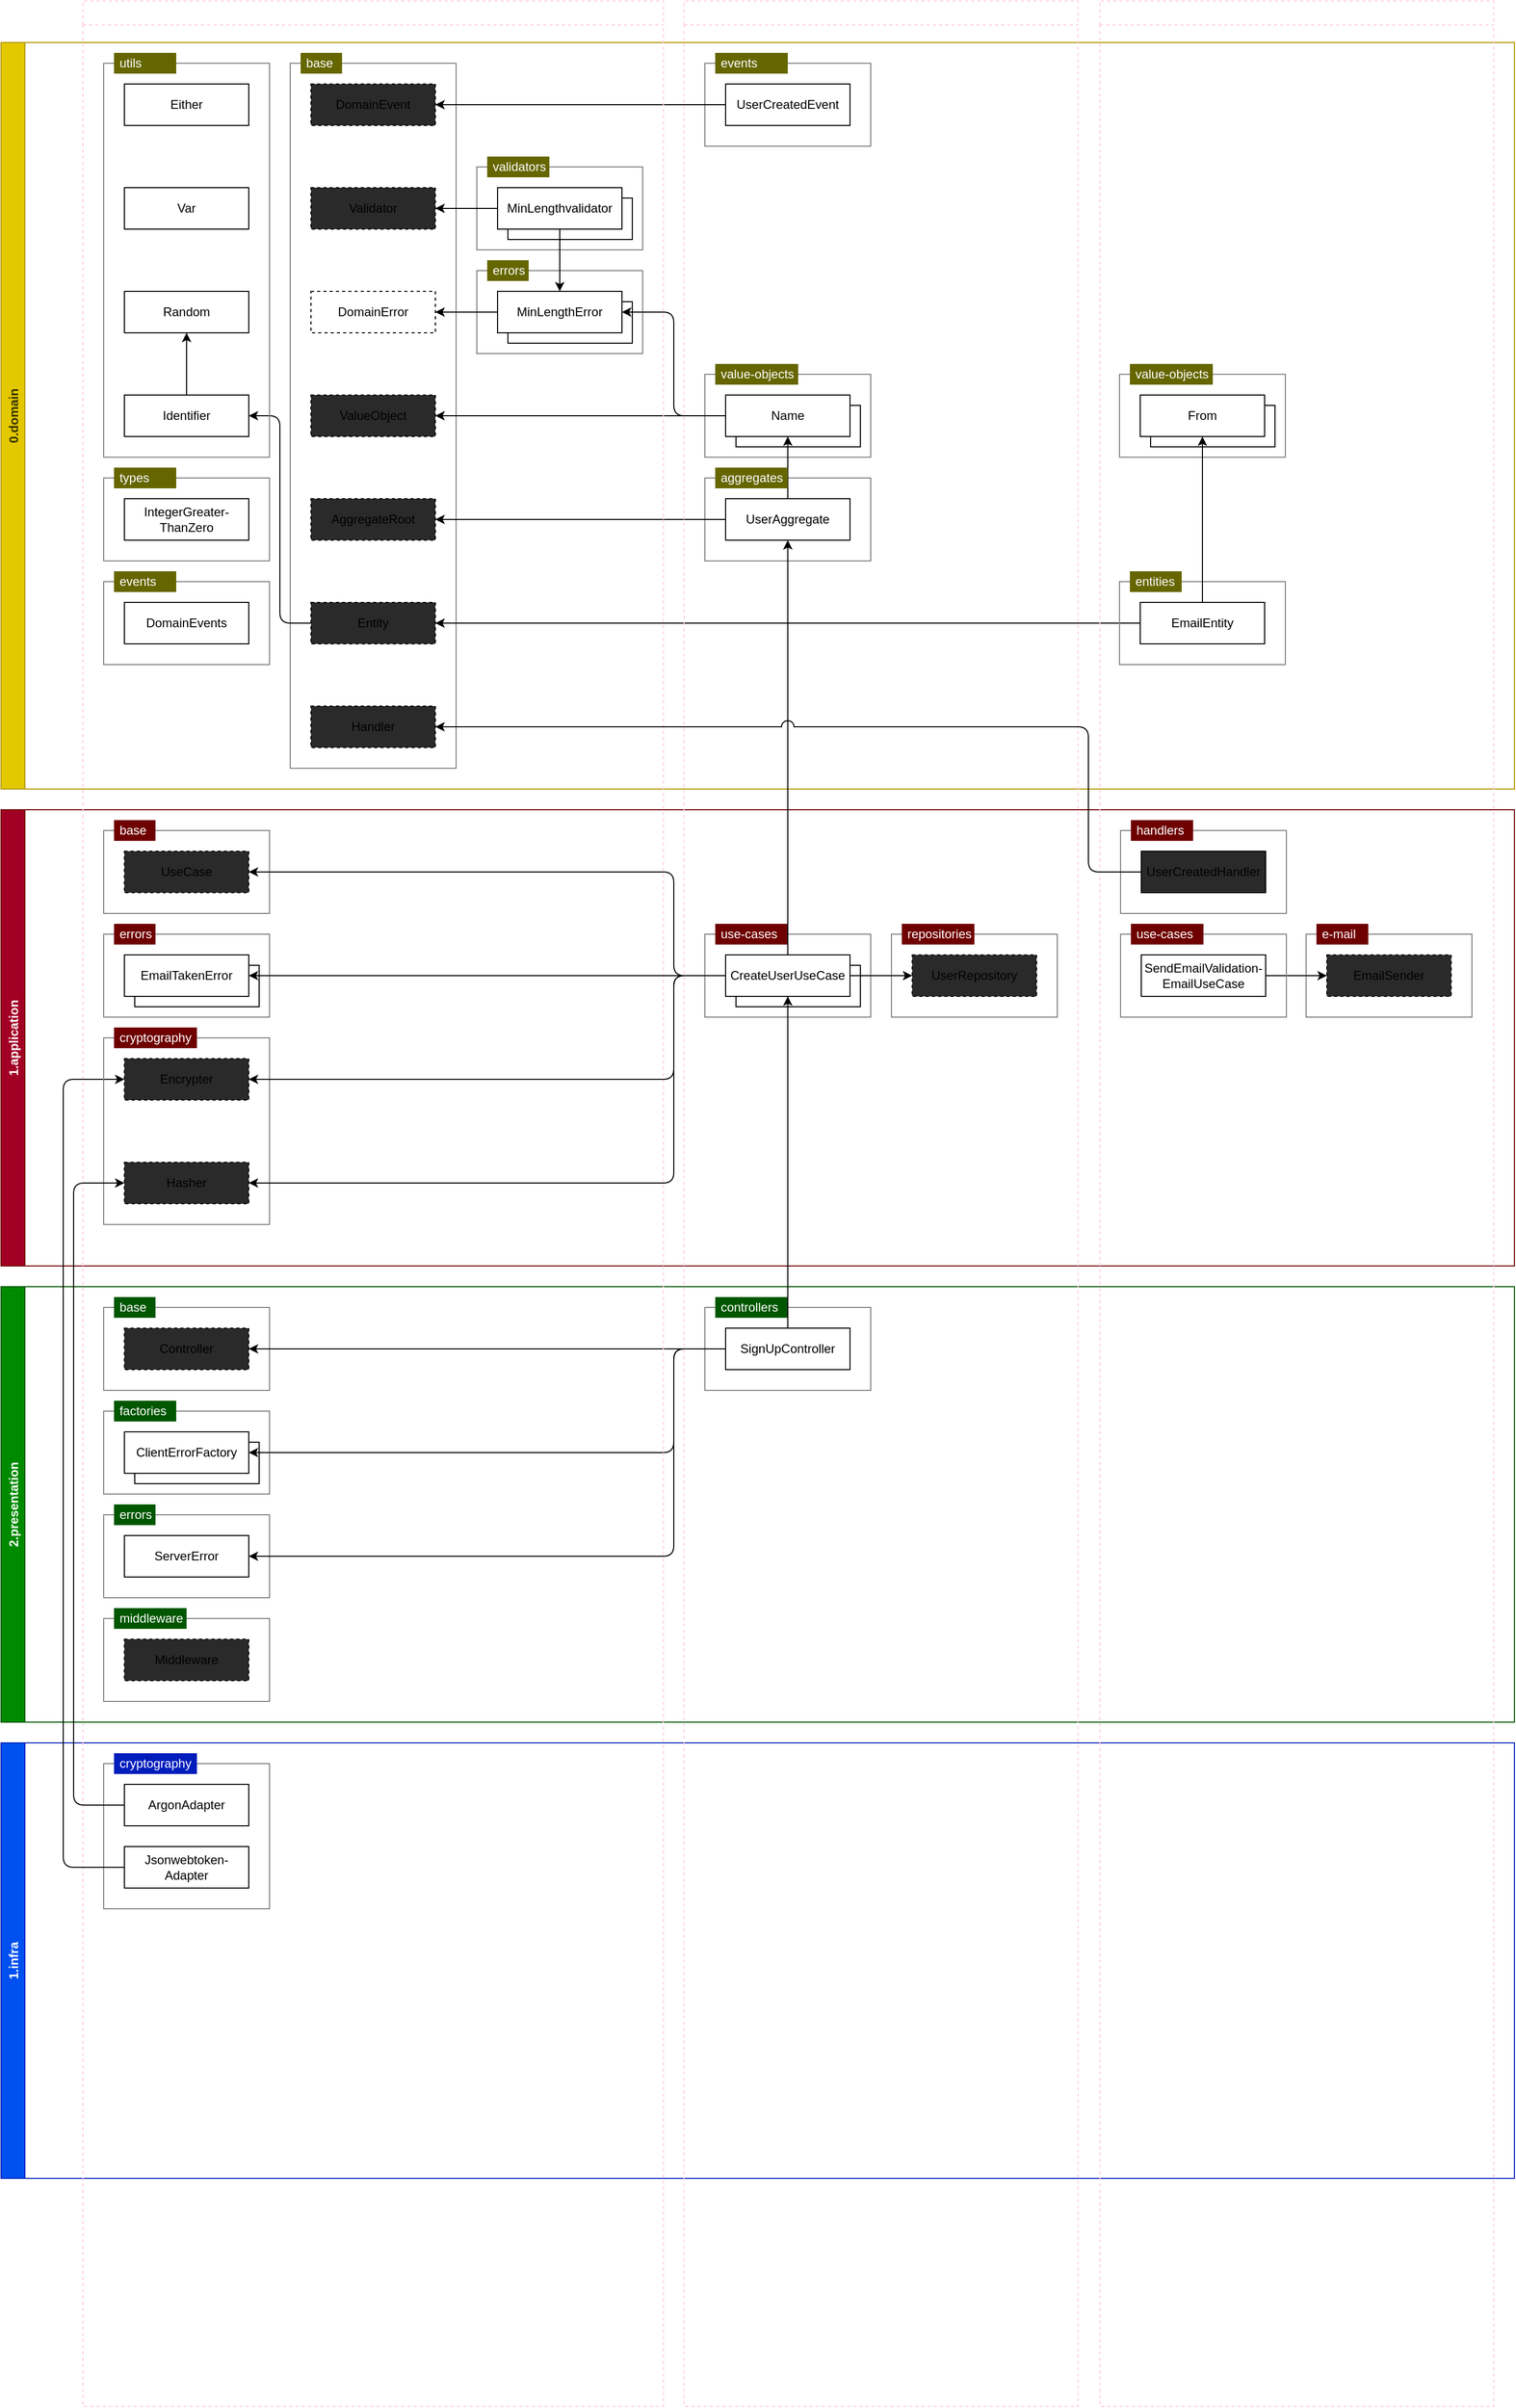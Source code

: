 <mxfile>
    <diagram id="HraTxuLS_xrz_CCDhDff" name="Page-1">
        <mxGraphModel dx="2052" dy="949" grid="1" gridSize="10" guides="1" tooltips="1" connect="1" arrows="1" fold="1" page="0" pageScale="1" pageWidth="827" pageHeight="1169" math="0" shadow="0">
            <root>
                <mxCell id="0"/>
                <mxCell id="1" parent="0"/>
                <mxCell id="596" value="1.infra" style="swimlane;horizontal=0;strokeColor=#001DBC;fillColor=#0050ef;fontColor=#ffffff;swimlaneFillColor=none;" vertex="1" parent="1">
                    <mxGeometry x="40" y="2440" width="1460" height="420" as="geometry">
                        <mxRectangle x="80" y="1440" width="30" height="80" as="alternateBounds"/>
                    </mxGeometry>
                </mxCell>
                <mxCell id="441" value="1.application" style="swimlane;horizontal=0;strokeColor=#6F0000;fillColor=#a20025;fontColor=#ffffff;swimlaneFillColor=none;" vertex="1" parent="1">
                    <mxGeometry x="40" y="1540" width="1460" height="440" as="geometry">
                        <mxRectangle x="40" y="1540" width="30" height="80" as="alternateBounds"/>
                    </mxGeometry>
                </mxCell>
                <mxCell id="509" value="" style="rounded=0;whiteSpace=wrap;html=1;fillColor=none;strokeColor=#808080;" vertex="1" parent="441">
                    <mxGeometry x="679" y="120" width="160" height="80" as="geometry"/>
                </mxCell>
                <mxCell id="492" value="" style="rounded=0;whiteSpace=wrap;html=1;fillColor=none;strokeColor=#808080;" vertex="1" parent="441">
                    <mxGeometry x="99" y="20" width="160" height="80" as="geometry"/>
                </mxCell>
                <mxCell id="493" value="UseCase" style="rounded=0;whiteSpace=wrap;html=1;dashed=1;strokeColor=default;strokeWidth=1;fillColor=#2a2a2a;" vertex="1" parent="441">
                    <mxGeometry x="119" y="40" width="120" height="40" as="geometry"/>
                </mxCell>
                <mxCell id="494" value="&amp;nbsp;base" style="text;html=1;strokeColor=none;fillColor=#6F0000;align=left;verticalAlign=middle;whiteSpace=wrap;rounded=0;fontColor=#FFFFFF;" vertex="1" parent="441">
                    <mxGeometry x="109" y="10" width="40" height="20" as="geometry"/>
                </mxCell>
                <mxCell id="503" value="" style="rounded=0;whiteSpace=wrap;html=1;fillColor=none;strokeColor=#808080;" vertex="1" parent="441">
                    <mxGeometry x="859" y="120" width="160" height="80" as="geometry"/>
                </mxCell>
                <mxCell id="504" value="UserRepository" style="rounded=0;whiteSpace=wrap;html=1;dashed=1;strokeColor=default;strokeWidth=1;fillColor=#2a2a2a;" vertex="1" parent="441">
                    <mxGeometry x="879" y="140" width="120" height="40" as="geometry"/>
                </mxCell>
                <mxCell id="505" value="&amp;nbsp;repositories" style="text;html=1;strokeColor=none;fillColor=#6F0000;align=left;verticalAlign=middle;whiteSpace=wrap;rounded=0;fontColor=#FFFFFF;" vertex="1" parent="441">
                    <mxGeometry x="869" y="110" width="70" height="20" as="geometry"/>
                </mxCell>
                <mxCell id="506" value="" style="rounded=0;whiteSpace=wrap;html=1;" vertex="1" parent="441">
                    <mxGeometry x="709" y="150" width="120" height="40" as="geometry"/>
                </mxCell>
                <mxCell id="515" style="edgeStyle=orthogonalEdgeStyle;html=1;entryX=1;entryY=0.5;entryDx=0;entryDy=0;" edge="1" parent="441" source="507" target="493">
                    <mxGeometry relative="1" as="geometry">
                        <Array as="points">
                            <mxPoint x="649" y="160"/>
                            <mxPoint x="649" y="60"/>
                        </Array>
                    </mxGeometry>
                </mxCell>
                <mxCell id="507" value="CreateUserUseCase" style="rounded=0;whiteSpace=wrap;html=1;" vertex="1" parent="441">
                    <mxGeometry x="699" y="140" width="120" height="40" as="geometry"/>
                </mxCell>
                <mxCell id="508" value="&amp;nbsp;use-cases" style="text;html=1;strokeColor=none;fillColor=#6F0000;align=left;verticalAlign=middle;whiteSpace=wrap;rounded=0;fontColor=#FFFFFF;" vertex="1" parent="441">
                    <mxGeometry x="689" y="110" width="70" height="20" as="geometry"/>
                </mxCell>
                <mxCell id="514" style="edgeStyle=orthogonalEdgeStyle;html=1;exitX=1;exitY=0.5;exitDx=0;exitDy=0;" edge="1" parent="441" source="507" target="504">
                    <mxGeometry relative="1" as="geometry"/>
                </mxCell>
                <mxCell id="565" value="" style="rounded=0;whiteSpace=wrap;html=1;fillColor=none;strokeColor=#808080;" vertex="1" parent="441">
                    <mxGeometry x="1259" y="120" width="160" height="80" as="geometry"/>
                </mxCell>
                <mxCell id="566" value="EmailSender" style="rounded=0;whiteSpace=wrap;html=1;dashed=1;strokeColor=default;strokeWidth=1;fillColor=#2a2a2a;" vertex="1" parent="441">
                    <mxGeometry x="1279" y="140" width="120" height="40" as="geometry"/>
                </mxCell>
                <mxCell id="567" value="&amp;nbsp;e-mail" style="text;html=1;strokeColor=none;fillColor=#6F0000;align=left;verticalAlign=middle;whiteSpace=wrap;rounded=0;fontColor=#FFFFFF;" vertex="1" parent="441">
                    <mxGeometry x="1269" y="110" width="50" height="20" as="geometry"/>
                </mxCell>
                <mxCell id="374" value="0.domain" style="swimlane;horizontal=0;strokeColor=#B09500;fillColor=#E3C800;fontColor=#333300;swimlaneFillColor=none;" parent="1" vertex="1">
                    <mxGeometry x="40" y="800" width="1460" height="720" as="geometry">
                        <mxRectangle x="40" y="800" width="30" height="80" as="alternateBounds"/>
                    </mxGeometry>
                </mxCell>
                <mxCell id="406" value="" style="rounded=0;whiteSpace=wrap;html=1;fillColor=none;strokeColor=#808080;" parent="374" vertex="1">
                    <mxGeometry x="679" y="320" width="160" height="80" as="geometry"/>
                </mxCell>
                <mxCell id="389" value="" style="rounded=0;whiteSpace=wrap;html=1;fillColor=none;strokeColor=#808080;" parent="374" vertex="1">
                    <mxGeometry x="459" y="220" width="160" height="80" as="geometry"/>
                </mxCell>
                <mxCell id="437" value="" style="rounded=0;whiteSpace=wrap;html=1;" parent="374" vertex="1">
                    <mxGeometry x="489" y="250" width="120" height="40" as="geometry"/>
                </mxCell>
                <mxCell id="387" value="" style="rounded=0;whiteSpace=wrap;html=1;fillColor=none;strokeColor=#808080;" parent="374" vertex="1">
                    <mxGeometry x="459" y="120" width="160" height="80" as="geometry"/>
                </mxCell>
                <mxCell id="438" value="" style="rounded=0;whiteSpace=wrap;html=1;" parent="374" vertex="1">
                    <mxGeometry x="489" y="150" width="120" height="40" as="geometry"/>
                </mxCell>
                <mxCell id="436" value="" style="rounded=0;whiteSpace=wrap;html=1;" parent="374" vertex="1">
                    <mxGeometry x="709" y="350" width="120" height="40" as="geometry"/>
                </mxCell>
                <mxCell id="379" value="" style="rounded=0;whiteSpace=wrap;html=1;fillColor=none;strokeColor=#808080;" parent="374" vertex="1">
                    <mxGeometry x="279" y="20" width="160" height="680" as="geometry"/>
                </mxCell>
                <mxCell id="380" value="AggregateRoot" style="rounded=0;whiteSpace=wrap;html=1;strokeColor=default;strokeWidth=1;fillColor=#2a2a2a;dashed=1;" parent="374" vertex="1">
                    <mxGeometry x="299" y="440" width="120" height="40" as="geometry"/>
                </mxCell>
                <mxCell id="520" style="edgeStyle=orthogonalEdgeStyle;html=1;entryX=1;entryY=0.5;entryDx=0;entryDy=0;" edge="1" parent="374" source="381" target="393">
                    <mxGeometry relative="1" as="geometry"/>
                </mxCell>
                <mxCell id="381" value="Entity" style="rounded=0;whiteSpace=wrap;html=1;strokeColor=default;strokeWidth=1;fillColor=#2a2a2a;dashed=1;" parent="374" vertex="1">
                    <mxGeometry x="299" y="540" width="120" height="40" as="geometry"/>
                </mxCell>
                <mxCell id="382" value="ValueObject" style="rounded=0;whiteSpace=wrap;html=1;strokeColor=default;strokeWidth=1;fillColor=#2a2a2a;dashed=1;" parent="374" vertex="1">
                    <mxGeometry x="299" y="340" width="120" height="40" as="geometry"/>
                </mxCell>
                <mxCell id="383" value="Validator" style="rounded=0;whiteSpace=wrap;html=1;dashed=1;strokeColor=default;strokeWidth=1;fillColor=#2a2a2a;" parent="374" vertex="1">
                    <mxGeometry x="299" y="140" width="120" height="40" as="geometry"/>
                </mxCell>
                <mxCell id="384" value="DomainError" style="rounded=0;whiteSpace=wrap;html=1;dashed=1;" parent="374" vertex="1">
                    <mxGeometry x="299" y="240" width="120" height="40" as="geometry"/>
                </mxCell>
                <mxCell id="378" value="&amp;nbsp;base" style="text;html=1;strokeColor=none;fillColor=#666600;align=left;verticalAlign=middle;whiteSpace=wrap;rounded=0;fontColor=#FFFFFF;" parent="374" vertex="1">
                    <mxGeometry x="289" y="10" width="40" height="20" as="geometry"/>
                </mxCell>
                <mxCell id="385" value="&amp;nbsp;validators" style="text;html=1;strokeColor=none;fillColor=#666600;align=left;verticalAlign=middle;whiteSpace=wrap;rounded=0;fontColor=#FFFFFF;" parent="374" vertex="1">
                    <mxGeometry x="469" y="110" width="60" height="20" as="geometry"/>
                </mxCell>
                <mxCell id="388" value="&amp;nbsp;errors" style="text;html=1;strokeColor=none;fillColor=#666600;align=left;verticalAlign=middle;whiteSpace=wrap;rounded=0;fontColor=#FFFFFF;" parent="374" vertex="1">
                    <mxGeometry x="469" y="210" width="40" height="20" as="geometry"/>
                </mxCell>
                <mxCell id="391" style="edgeStyle=orthogonalEdgeStyle;jumpStyle=arc;html=1;exitX=0;exitY=0.5;exitDx=0;exitDy=0;fontColor=#FFFFFF;" parent="374" source="386" target="383" edge="1">
                    <mxGeometry relative="1" as="geometry"/>
                </mxCell>
                <mxCell id="414" style="edgeStyle=orthogonalEdgeStyle;jumpStyle=arc;html=1;exitX=0.5;exitY=1;exitDx=0;exitDy=0;fontColor=#FFFFFF;" parent="374" source="386" target="390" edge="1">
                    <mxGeometry relative="1" as="geometry"/>
                </mxCell>
                <mxCell id="386" value="MinLengthvalidator" style="rounded=0;whiteSpace=wrap;html=1;" parent="374" vertex="1">
                    <mxGeometry x="479" y="140" width="120" height="40" as="geometry"/>
                </mxCell>
                <mxCell id="392" value="" style="edgeStyle=orthogonalEdgeStyle;jumpStyle=arc;html=1;fontColor=#FFFFFF;" parent="374" source="390" target="384" edge="1">
                    <mxGeometry relative="1" as="geometry"/>
                </mxCell>
                <mxCell id="390" value="MinLengthError" style="rounded=0;whiteSpace=wrap;html=1;" parent="374" vertex="1">
                    <mxGeometry x="479" y="240" width="120" height="40" as="geometry"/>
                </mxCell>
                <mxCell id="396" value="" style="rounded=0;whiteSpace=wrap;html=1;fillColor=none;strokeColor=#808080;" parent="374" vertex="1">
                    <mxGeometry x="99" y="20" width="160" height="380" as="geometry"/>
                </mxCell>
                <mxCell id="397" value="&amp;nbsp;utils" style="text;html=1;strokeColor=none;fillColor=#666600;align=left;verticalAlign=middle;whiteSpace=wrap;rounded=0;fontColor=#FFFFFF;" parent="374" vertex="1">
                    <mxGeometry x="109" y="10" width="60" height="20" as="geometry"/>
                </mxCell>
                <mxCell id="398" style="edgeStyle=orthogonalEdgeStyle;jumpStyle=arc;html=1;exitX=0.5;exitY=0;exitDx=0;exitDy=0;fontColor=#FFFFFF;" parent="374" source="393" target="394" edge="1">
                    <mxGeometry relative="1" as="geometry"/>
                </mxCell>
                <mxCell id="393" value="Identifier" style="rounded=0;whiteSpace=wrap;html=1;" parent="374" vertex="1">
                    <mxGeometry x="119" y="340" width="120" height="40" as="geometry"/>
                </mxCell>
                <mxCell id="394" value="Random" style="rounded=0;whiteSpace=wrap;html=1;" parent="374" vertex="1">
                    <mxGeometry x="119" y="240" width="120" height="40" as="geometry"/>
                </mxCell>
                <mxCell id="395" value="Either" style="rounded=0;whiteSpace=wrap;html=1;" parent="374" vertex="1">
                    <mxGeometry x="119" y="40" width="120" height="40" as="geometry"/>
                </mxCell>
                <mxCell id="400" value="" style="rounded=0;whiteSpace=wrap;html=1;fillColor=none;strokeColor=#808080;" parent="374" vertex="1">
                    <mxGeometry x="679" y="420" width="160" height="80" as="geometry"/>
                </mxCell>
                <mxCell id="408" style="edgeStyle=orthogonalEdgeStyle;jumpStyle=arc;html=1;exitX=0;exitY=0.5;exitDx=0;exitDy=0;entryX=1;entryY=0.5;entryDx=0;entryDy=0;fontColor=#FFFFFF;" parent="374" source="401" target="380" edge="1">
                    <mxGeometry relative="1" as="geometry"/>
                </mxCell>
                <mxCell id="410" style="edgeStyle=orthogonalEdgeStyle;jumpStyle=arc;html=1;exitX=0.5;exitY=0;exitDx=0;exitDy=0;entryX=0.5;entryY=1;entryDx=0;entryDy=0;fontColor=#FFFFFF;" parent="374" source="401" target="407" edge="1">
                    <mxGeometry relative="1" as="geometry">
                        <mxPoint x="759" y="380" as="targetPoint"/>
                    </mxGeometry>
                </mxCell>
                <mxCell id="401" value="UserAggregate" style="rounded=0;whiteSpace=wrap;html=1;" parent="374" vertex="1">
                    <mxGeometry x="699" y="440" width="120" height="40" as="geometry"/>
                </mxCell>
                <mxCell id="411" style="edgeStyle=orthogonalEdgeStyle;jumpStyle=arc;html=1;exitX=0;exitY=0.5;exitDx=0;exitDy=0;entryX=1;entryY=0.5;entryDx=0;entryDy=0;fontColor=#FFFFFF;" parent="374" source="407" target="382" edge="1">
                    <mxGeometry relative="1" as="geometry"/>
                </mxCell>
                <mxCell id="413" style="edgeStyle=orthogonalEdgeStyle;jumpStyle=arc;html=1;exitX=0;exitY=0.5;exitDx=0;exitDy=0;entryX=1;entryY=0.5;entryDx=0;entryDy=0;fontColor=#FFFFFF;" parent="374" source="407" target="390" edge="1">
                    <mxGeometry relative="1" as="geometry">
                        <Array as="points">
                            <mxPoint x="649" y="360"/>
                            <mxPoint x="649" y="260"/>
                        </Array>
                    </mxGeometry>
                </mxCell>
                <mxCell id="399" value="&amp;nbsp;aggregates" style="text;html=1;strokeColor=none;fillColor=#666600;align=left;verticalAlign=middle;whiteSpace=wrap;rounded=0;fontColor=#FFFFFF;" parent="374" vertex="1">
                    <mxGeometry x="689" y="410" width="70" height="20" as="geometry"/>
                </mxCell>
                <mxCell id="405" value="&amp;nbsp;value-objects" style="text;html=1;strokeColor=none;fillColor=#666600;align=left;verticalAlign=middle;whiteSpace=wrap;rounded=0;fontColor=#FFFFFF;" parent="374" vertex="1">
                    <mxGeometry x="689" y="310" width="80" height="20" as="geometry"/>
                </mxCell>
                <mxCell id="415" value="Var" style="rounded=0;whiteSpace=wrap;html=1;" parent="374" vertex="1">
                    <mxGeometry x="119" y="140" width="120" height="40" as="geometry"/>
                </mxCell>
                <mxCell id="417" value="" style="rounded=0;whiteSpace=wrap;html=1;fillColor=none;strokeColor=#808080;" parent="374" vertex="1">
                    <mxGeometry x="99" y="420" width="160" height="80" as="geometry"/>
                </mxCell>
                <mxCell id="418" value="&amp;nbsp;types" style="text;html=1;strokeColor=none;fillColor=#666600;align=left;verticalAlign=middle;whiteSpace=wrap;rounded=0;fontColor=#FFFFFF;" parent="374" vertex="1">
                    <mxGeometry x="109" y="410" width="60" height="20" as="geometry"/>
                </mxCell>
                <mxCell id="419" value="IntegerGreater-ThanZero" style="rounded=0;whiteSpace=wrap;html=1;" parent="374" vertex="1">
                    <mxGeometry x="119" y="440" width="120" height="40" as="geometry"/>
                </mxCell>
                <mxCell id="425" value="" style="rounded=0;whiteSpace=wrap;html=1;fillColor=none;strokeColor=#808080;" parent="374" vertex="1">
                    <mxGeometry x="99" y="520" width="160" height="80" as="geometry"/>
                </mxCell>
                <mxCell id="424" value="&amp;nbsp;events" style="text;html=1;strokeColor=none;fillColor=#666600;align=left;verticalAlign=middle;whiteSpace=wrap;rounded=0;fontColor=#FFFFFF;" parent="374" vertex="1">
                    <mxGeometry x="109" y="510" width="60" height="20" as="geometry"/>
                </mxCell>
                <mxCell id="426" value="DomainEvents" style="rounded=0;whiteSpace=wrap;html=1;" parent="374" vertex="1">
                    <mxGeometry x="119" y="540" width="120" height="40" as="geometry"/>
                </mxCell>
                <mxCell id="429" value="" style="rounded=0;whiteSpace=wrap;html=1;fillColor=none;strokeColor=#808080;" parent="374" vertex="1">
                    <mxGeometry x="679" y="20" width="160" height="80" as="geometry"/>
                </mxCell>
                <mxCell id="435" style="edgeStyle=orthogonalEdgeStyle;html=1;exitX=0;exitY=0.5;exitDx=0;exitDy=0;entryX=1;entryY=0.5;entryDx=0;entryDy=0;" parent="374" source="428" target="432" edge="1">
                    <mxGeometry relative="1" as="geometry"/>
                </mxCell>
                <mxCell id="428" value="UserCreatedEvent" style="rounded=0;whiteSpace=wrap;html=1;" parent="374" vertex="1">
                    <mxGeometry x="699" y="40" width="120" height="40" as="geometry"/>
                </mxCell>
                <mxCell id="427" value="&amp;nbsp;events" style="text;html=1;strokeColor=none;fillColor=#666600;align=left;verticalAlign=middle;whiteSpace=wrap;rounded=0;fontColor=#FFFFFF;" parent="374" vertex="1">
                    <mxGeometry x="689" y="10" width="70" height="20" as="geometry"/>
                </mxCell>
                <mxCell id="432" value="DomainEvent" style="rounded=0;whiteSpace=wrap;html=1;strokeColor=default;strokeWidth=1;fillColor=#2a2a2a;dashed=1;" parent="374" vertex="1">
                    <mxGeometry x="299" y="40" width="120" height="40" as="geometry"/>
                </mxCell>
                <mxCell id="407" value="Name" style="rounded=0;whiteSpace=wrap;html=1;" parent="374" vertex="1">
                    <mxGeometry x="699" y="340" width="120" height="40" as="geometry"/>
                </mxCell>
                <mxCell id="439" value="Handler" style="rounded=0;whiteSpace=wrap;html=1;strokeColor=default;strokeWidth=1;fillColor=#2a2a2a;dashed=1;" vertex="1" parent="374">
                    <mxGeometry x="299" y="640" width="120" height="40" as="geometry"/>
                </mxCell>
                <mxCell id="524" style="edgeStyle=orthogonalEdgeStyle;html=1;entryX=1;entryY=0.5;entryDx=0;entryDy=0;jumpStyle=arc;jumpSize=12;" edge="1" parent="374" source="523" target="381">
                    <mxGeometry relative="1" as="geometry"/>
                </mxCell>
                <mxCell id="525" value="" style="rounded=0;whiteSpace=wrap;html=1;fillColor=none;strokeColor=#808080;" vertex="1" parent="374">
                    <mxGeometry x="1079" y="320" width="160" height="80" as="geometry"/>
                </mxCell>
                <mxCell id="526" value="" style="rounded=0;whiteSpace=wrap;html=1;" vertex="1" parent="374">
                    <mxGeometry x="1109" y="350" width="120" height="40" as="geometry"/>
                </mxCell>
                <mxCell id="522" value="" style="rounded=0;whiteSpace=wrap;html=1;fillColor=none;strokeColor=#808080;" vertex="1" parent="374">
                    <mxGeometry x="1079" y="520" width="160" height="80" as="geometry"/>
                </mxCell>
                <mxCell id="521" value="&amp;nbsp;entities" style="text;html=1;strokeColor=none;fillColor=#666600;align=left;verticalAlign=middle;whiteSpace=wrap;rounded=0;fontColor=#FFFFFF;" vertex="1" parent="374">
                    <mxGeometry x="1089" y="510" width="50" height="20" as="geometry"/>
                </mxCell>
                <mxCell id="529" style="edgeStyle=orthogonalEdgeStyle;jumpStyle=arc;jumpSize=12;html=1;exitX=0.5;exitY=0;exitDx=0;exitDy=0;entryX=0.5;entryY=1;entryDx=0;entryDy=0;" edge="1" parent="374" source="523" target="528">
                    <mxGeometry relative="1" as="geometry"/>
                </mxCell>
                <mxCell id="523" value="EmailEntity" style="rounded=0;whiteSpace=wrap;html=1;" vertex="1" parent="374">
                    <mxGeometry x="1099" y="540" width="120" height="40" as="geometry"/>
                </mxCell>
                <mxCell id="527" value="&amp;nbsp;value-objects" style="text;html=1;strokeColor=none;fillColor=#666600;align=left;verticalAlign=middle;whiteSpace=wrap;rounded=0;fontColor=#FFFFFF;" vertex="1" parent="374">
                    <mxGeometry x="1089" y="310" width="80" height="20" as="geometry"/>
                </mxCell>
                <mxCell id="528" value="From" style="rounded=0;whiteSpace=wrap;html=1;" vertex="1" parent="374">
                    <mxGeometry x="1099" y="340" width="120" height="40" as="geometry"/>
                </mxCell>
                <mxCell id="517" style="edgeStyle=orthogonalEdgeStyle;html=1;exitX=0.5;exitY=0;exitDx=0;exitDy=0;entryX=0.5;entryY=1;entryDx=0;entryDy=0;" edge="1" parent="1" source="507" target="401">
                    <mxGeometry relative="1" as="geometry"/>
                </mxCell>
                <mxCell id="541" value="2.presentation" style="swimlane;horizontal=0;strokeColor=#005700;fillColor=#008a00;fontColor=#ffffff;swimlaneFillColor=none;" vertex="1" parent="1">
                    <mxGeometry x="40" y="2000" width="1460" height="420" as="geometry">
                        <mxRectangle x="80" y="1440" width="30" height="80" as="alternateBounds"/>
                    </mxGeometry>
                </mxCell>
                <mxCell id="577" value="" style="rounded=0;whiteSpace=wrap;html=1;fillColor=none;strokeColor=#808080;" vertex="1" parent="541">
                    <mxGeometry x="99" y="20" width="160" height="80" as="geometry"/>
                </mxCell>
                <mxCell id="578" value="Controller" style="rounded=0;whiteSpace=wrap;html=1;dashed=1;strokeColor=default;strokeWidth=1;fillColor=#2a2a2a;" vertex="1" parent="541">
                    <mxGeometry x="119" y="40" width="120" height="40" as="geometry"/>
                </mxCell>
                <mxCell id="576" value="&amp;nbsp;base" style="text;html=1;strokeColor=none;fillColor=#005700;align=left;verticalAlign=middle;whiteSpace=wrap;rounded=0;fontColor=#FFFFFF;" vertex="1" parent="541">
                    <mxGeometry x="109" y="10" width="40" height="20" as="geometry"/>
                </mxCell>
                <mxCell id="580" value="" style="rounded=0;whiteSpace=wrap;html=1;fillColor=none;strokeColor=#808080;" vertex="1" parent="541">
                    <mxGeometry x="99" y="220" width="160" height="80" as="geometry"/>
                </mxCell>
                <mxCell id="581" value="ServerError" style="rounded=0;whiteSpace=wrap;html=1;" vertex="1" parent="541">
                    <mxGeometry x="119" y="240" width="120" height="40" as="geometry"/>
                </mxCell>
                <mxCell id="579" value="&amp;nbsp;errors" style="text;html=1;strokeColor=none;fillColor=#005700;align=left;verticalAlign=middle;whiteSpace=wrap;rounded=0;fontColor=#FFFFFF;" vertex="1" parent="541">
                    <mxGeometry x="109" y="210" width="40" height="20" as="geometry"/>
                </mxCell>
                <mxCell id="582" value="" style="rounded=0;whiteSpace=wrap;html=1;fillColor=none;strokeColor=#808080;" vertex="1" parent="541">
                    <mxGeometry x="99" y="120" width="160" height="80" as="geometry"/>
                </mxCell>
                <mxCell id="585" value="" style="rounded=0;whiteSpace=wrap;html=1;" vertex="1" parent="541">
                    <mxGeometry x="129" y="150" width="120" height="40" as="geometry"/>
                </mxCell>
                <mxCell id="583" value="ClientErrorFactory" style="rounded=0;whiteSpace=wrap;html=1;" vertex="1" parent="541">
                    <mxGeometry x="119" y="140" width="120" height="40" as="geometry"/>
                </mxCell>
                <mxCell id="584" value="&amp;nbsp;factories" style="text;html=1;strokeColor=none;fillColor=#005700;align=left;verticalAlign=middle;whiteSpace=wrap;rounded=0;fontColor=#FFFFFF;" vertex="1" parent="541">
                    <mxGeometry x="109" y="110" width="60" height="20" as="geometry"/>
                </mxCell>
                <mxCell id="586" value="" style="rounded=0;whiteSpace=wrap;html=1;fillColor=none;strokeColor=#808080;" vertex="1" parent="541">
                    <mxGeometry x="99" y="320" width="160" height="80" as="geometry"/>
                </mxCell>
                <mxCell id="587" value="Middleware" style="rounded=0;whiteSpace=wrap;html=1;dashed=1;strokeColor=default;strokeWidth=1;fillColor=#2a2a2a;" vertex="1" parent="541">
                    <mxGeometry x="119" y="340" width="120" height="40" as="geometry"/>
                </mxCell>
                <mxCell id="588" value="&amp;nbsp;middleware" style="text;html=1;strokeColor=none;fillColor=#005700;align=left;verticalAlign=middle;whiteSpace=wrap;rounded=0;fontColor=#FFFFFF;" vertex="1" parent="541">
                    <mxGeometry x="109" y="310" width="70" height="20" as="geometry"/>
                </mxCell>
                <mxCell id="589" value="" style="rounded=0;whiteSpace=wrap;html=1;fillColor=none;strokeColor=#808080;" vertex="1" parent="541">
                    <mxGeometry x="679" y="20" width="160" height="80" as="geometry"/>
                </mxCell>
                <mxCell id="593" style="edgeStyle=orthogonalEdgeStyle;jumpStyle=arc;jumpSize=12;html=1;entryX=1;entryY=0.5;entryDx=0;entryDy=0;" edge="1" parent="541" source="590" target="583">
                    <mxGeometry relative="1" as="geometry">
                        <Array as="points">
                            <mxPoint x="649" y="60"/>
                            <mxPoint x="649" y="160"/>
                        </Array>
                    </mxGeometry>
                </mxCell>
                <mxCell id="594" style="edgeStyle=orthogonalEdgeStyle;jumpStyle=arc;jumpSize=12;html=1;exitX=0;exitY=0.5;exitDx=0;exitDy=0;entryX=1;entryY=0.5;entryDx=0;entryDy=0;" edge="1" parent="541" source="590" target="578">
                    <mxGeometry relative="1" as="geometry"/>
                </mxCell>
                <mxCell id="595" style="edgeStyle=orthogonalEdgeStyle;jumpStyle=arc;jumpSize=12;html=1;entryX=1;entryY=0.5;entryDx=0;entryDy=0;" edge="1" parent="541" source="590" target="581">
                    <mxGeometry relative="1" as="geometry">
                        <Array as="points">
                            <mxPoint x="649" y="60"/>
                            <mxPoint x="649" y="260"/>
                        </Array>
                    </mxGeometry>
                </mxCell>
                <mxCell id="590" value="SignUpController" style="rounded=0;whiteSpace=wrap;html=1;" vertex="1" parent="541">
                    <mxGeometry x="699" y="40" width="120" height="40" as="geometry"/>
                </mxCell>
                <mxCell id="591" value="&amp;nbsp;controllers" style="text;html=1;strokeColor=none;fillColor=#005700;align=left;verticalAlign=middle;whiteSpace=wrap;rounded=0;fontColor=#FFFFFF;" vertex="1" parent="541">
                    <mxGeometry x="689" y="10" width="70" height="20" as="geometry"/>
                </mxCell>
                <mxCell id="592" style="edgeStyle=orthogonalEdgeStyle;jumpStyle=arc;jumpSize=12;html=1;exitX=0.5;exitY=0;exitDx=0;exitDy=0;entryX=0.5;entryY=1;entryDx=0;entryDy=0;" edge="1" parent="1" source="590" target="507">
                    <mxGeometry relative="1" as="geometry"/>
                </mxCell>
                <mxCell id="572" style="edgeStyle=orthogonalEdgeStyle;jumpStyle=arc;jumpSize=12;html=1;exitX=1;exitY=0.5;exitDx=0;exitDy=0;" edge="1" parent="1" source="573" target="566">
                    <mxGeometry relative="1" as="geometry"/>
                </mxCell>
                <mxCell id="377" value="User module" style="swimlane;fontColor=#FFFFFF;strokeColor=#FFCCE6;fillColor=default;dashed=1;" parent="1" vertex="1">
                    <mxGeometry x="699" y="760" width="380" height="2320" as="geometry">
                        <mxRectangle x="700" y="1400" width="100" height="23" as="alternateBounds"/>
                    </mxGeometry>
                </mxCell>
                <mxCell id="376" value="Core" style="swimlane;fontColor=#FFFFFF;strokeColor=#FFCCE6;fillColor=default;dashed=1;" parent="1" vertex="1">
                    <mxGeometry x="119" y="760" width="560" height="2320" as="geometry">
                        <mxRectangle x="120" y="1400" width="60" height="23" as="alternateBounds"/>
                    </mxGeometry>
                </mxCell>
                <mxCell id="619" value="" style="rounded=0;whiteSpace=wrap;html=1;fillColor=none;strokeColor=#808080;" vertex="1" parent="376">
                    <mxGeometry x="20" y="1700" width="160" height="140" as="geometry"/>
                </mxCell>
                <mxCell id="618" value="ArgonAdapter" style="rounded=0;whiteSpace=wrap;html=1;" vertex="1" parent="376">
                    <mxGeometry x="40" y="1720" width="120" height="40" as="geometry"/>
                </mxCell>
                <mxCell id="617" value="&amp;nbsp;cryptography" style="text;html=1;strokeColor=none;fillColor=#001DBC;align=left;verticalAlign=middle;whiteSpace=wrap;rounded=0;fontColor=#FFFFFF;" vertex="1" parent="376">
                    <mxGeometry x="30" y="1690" width="80" height="20" as="geometry"/>
                </mxCell>
                <mxCell id="643" style="edgeStyle=orthogonalEdgeStyle;jumpStyle=arc;jumpSize=12;html=1;entryX=0;entryY=0.5;entryDx=0;entryDy=0;" edge="1" parent="376" source="621" target="497">
                    <mxGeometry relative="1" as="geometry">
                        <Array as="points">
                            <mxPoint x="-19" y="1800"/>
                            <mxPoint x="-19" y="1040"/>
                        </Array>
                    </mxGeometry>
                </mxCell>
                <mxCell id="621" value="Jsonwebtoken-Adapter" style="rounded=0;whiteSpace=wrap;html=1;" vertex="1" parent="376">
                    <mxGeometry x="40" y="1780" width="120" height="40" as="geometry"/>
                </mxCell>
                <mxCell id="496" value="" style="rounded=0;whiteSpace=wrap;html=1;fillColor=none;strokeColor=#808080;" vertex="1" parent="376">
                    <mxGeometry x="20" y="1000" width="160" height="180" as="geometry"/>
                </mxCell>
                <mxCell id="497" value="Encrypter" style="rounded=0;whiteSpace=wrap;html=1;dashed=1;strokeColor=default;strokeWidth=1;fillColor=#2a2a2a;" vertex="1" parent="376">
                    <mxGeometry x="40" y="1020" width="120" height="40" as="geometry"/>
                </mxCell>
                <mxCell id="495" value="&amp;nbsp;cryptography" style="text;html=1;strokeColor=none;fillColor=#6F0000;align=left;verticalAlign=middle;whiteSpace=wrap;rounded=0;fontColor=#FFFFFF;" vertex="1" parent="376">
                    <mxGeometry x="30" y="990" width="80" height="20" as="geometry"/>
                </mxCell>
                <mxCell id="498" value="Hasher" style="rounded=0;whiteSpace=wrap;html=1;dashed=1;strokeColor=default;strokeWidth=1;fillColor=#2a2a2a;" vertex="1" parent="376">
                    <mxGeometry x="40" y="1120" width="120" height="40" as="geometry"/>
                </mxCell>
                <mxCell id="620" style="edgeStyle=orthogonalEdgeStyle;jumpStyle=arc;jumpSize=12;html=1;exitX=0;exitY=0.5;exitDx=0;exitDy=0;entryX=0;entryY=0.5;entryDx=0;entryDy=0;" edge="1" parent="376" source="618" target="498">
                    <mxGeometry relative="1" as="geometry">
                        <Array as="points">
                            <mxPoint x="-9" y="1740"/>
                            <mxPoint x="-9" y="1140"/>
                        </Array>
                    </mxGeometry>
                </mxCell>
                <mxCell id="499" value="" style="rounded=0;whiteSpace=wrap;html=1;fillColor=none;strokeColor=#808080;" vertex="1" parent="376">
                    <mxGeometry x="20" y="900" width="160" height="80" as="geometry"/>
                </mxCell>
                <mxCell id="500" value="" style="rounded=0;whiteSpace=wrap;html=1;" vertex="1" parent="376">
                    <mxGeometry x="50" y="930" width="120" height="40" as="geometry"/>
                </mxCell>
                <mxCell id="501" value="&amp;nbsp;errors" style="text;html=1;strokeColor=none;fillColor=#6F0000;align=left;verticalAlign=middle;whiteSpace=wrap;rounded=0;fontColor=#FFFFFF;" vertex="1" parent="376">
                    <mxGeometry x="30" y="890" width="40" height="20" as="geometry"/>
                </mxCell>
                <mxCell id="502" value="EmailTakenError" style="rounded=0;whiteSpace=wrap;html=1;" vertex="1" parent="376">
                    <mxGeometry x="40" y="920" width="120" height="40" as="geometry"/>
                </mxCell>
                <mxCell id="616" value="Communication mocdule" style="swimlane;fontColor=#FFFFFF;strokeColor=#FFCCE6;fillColor=default;dashed=1;" vertex="1" parent="1">
                    <mxGeometry x="1100" y="760" width="380" height="2320" as="geometry">
                        <mxRectangle x="700" y="1400" width="100" height="23" as="alternateBounds"/>
                    </mxGeometry>
                </mxCell>
                <mxCell id="568" value="" style="rounded=0;whiteSpace=wrap;html=1;fillColor=none;strokeColor=#808080;" vertex="1" parent="616">
                    <mxGeometry x="20" y="800" width="160" height="80" as="geometry"/>
                </mxCell>
                <mxCell id="569" value="UserCreatedHandler" style="rounded=0;whiteSpace=wrap;html=1;strokeColor=default;strokeWidth=1;fillColor=#2a2a2a;" vertex="1" parent="616">
                    <mxGeometry x="40" y="820" width="120" height="40" as="geometry"/>
                </mxCell>
                <mxCell id="570" value="&amp;nbsp;handlers" style="text;html=1;strokeColor=none;fillColor=#6F0000;align=left;verticalAlign=middle;whiteSpace=wrap;rounded=0;fontColor=#FFFFFF;" vertex="1" parent="616">
                    <mxGeometry x="30" y="790" width="60" height="20" as="geometry"/>
                </mxCell>
                <mxCell id="571" value="" style="rounded=0;whiteSpace=wrap;html=1;fillColor=none;strokeColor=#808080;" vertex="1" parent="616">
                    <mxGeometry x="20" y="900" width="160" height="80" as="geometry"/>
                </mxCell>
                <mxCell id="573" value="SendEmailValidation-EmailUseCase" style="rounded=0;whiteSpace=wrap;html=1;" vertex="1" parent="616">
                    <mxGeometry x="40" y="920" width="120" height="40" as="geometry"/>
                </mxCell>
                <mxCell id="574" value="&amp;nbsp;use-cases" style="text;html=1;strokeColor=none;fillColor=#6F0000;align=left;verticalAlign=middle;whiteSpace=wrap;rounded=0;fontColor=#FFFFFF;" vertex="1" parent="616">
                    <mxGeometry x="30" y="890" width="70" height="20" as="geometry"/>
                </mxCell>
                <mxCell id="575" style="edgeStyle=orthogonalEdgeStyle;jumpStyle=arc;jumpSize=12;html=1;exitX=0;exitY=0.5;exitDx=0;exitDy=0;entryX=1;entryY=0.5;entryDx=0;entryDy=0;" edge="1" parent="1" source="569" target="439">
                    <mxGeometry relative="1" as="geometry">
                        <Array as="points">
                            <mxPoint x="1089" y="1600"/>
                            <mxPoint x="1089" y="1460"/>
                        </Array>
                    </mxGeometry>
                </mxCell>
                <mxCell id="511" style="edgeStyle=orthogonalEdgeStyle;html=1;exitX=0;exitY=0.5;exitDx=0;exitDy=0;entryX=1;entryY=0.5;entryDx=0;entryDy=0;" edge="1" parent="1" source="507" target="497">
                    <mxGeometry relative="1" as="geometry">
                        <Array as="points">
                            <mxPoint x="689" y="1700"/>
                            <mxPoint x="689" y="1800"/>
                        </Array>
                    </mxGeometry>
                </mxCell>
                <mxCell id="512" style="edgeStyle=orthogonalEdgeStyle;html=1;exitX=0;exitY=0.5;exitDx=0;exitDy=0;entryX=1;entryY=0.5;entryDx=0;entryDy=0;" edge="1" parent="1" source="507" target="498">
                    <mxGeometry relative="1" as="geometry">
                        <Array as="points">
                            <mxPoint x="689" y="1700"/>
                            <mxPoint x="689" y="1900"/>
                        </Array>
                    </mxGeometry>
                </mxCell>
                <mxCell id="513" style="edgeStyle=orthogonalEdgeStyle;html=1;entryX=1;entryY=0.5;entryDx=0;entryDy=0;" edge="1" parent="1" source="507" target="502">
                    <mxGeometry relative="1" as="geometry">
                        <Array as="points">
                            <mxPoint x="499" y="1700"/>
                            <mxPoint x="499" y="1700"/>
                        </Array>
                    </mxGeometry>
                </mxCell>
            </root>
        </mxGraphModel>
    </diagram>
</mxfile>